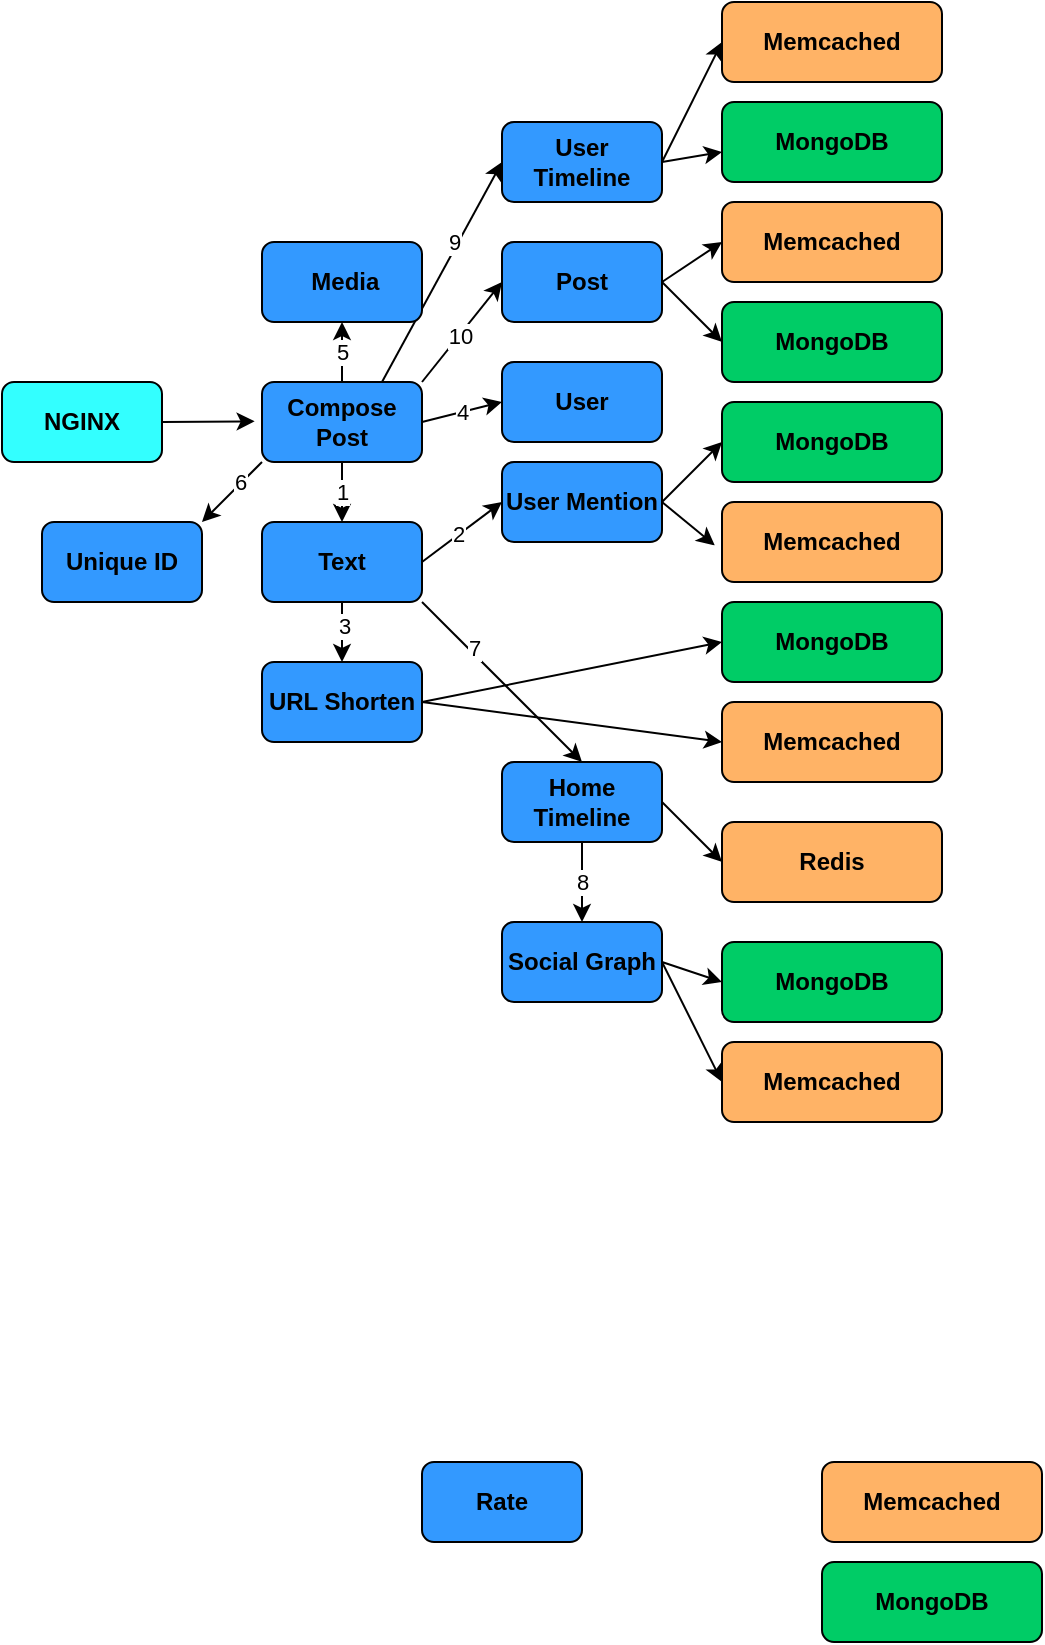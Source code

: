 <mxfile version="15.4.0" type="device"><diagram id="pcY6uDt_7-VeWCUZNtjR" name="Page-1"><mxGraphModel dx="631" dy="665" grid="1" gridSize="10" guides="1" tooltips="1" connect="1" arrows="1" fold="1" page="1" pageScale="1" pageWidth="850" pageHeight="1100" math="0" shadow="0"><root><mxCell id="0"/><mxCell id="1" parent="0"/><mxCell id="H14BsVXR5ejYfDRb4Vo0-3" style="edgeStyle=orthogonalEdgeStyle;rounded=0;orthogonalLoop=1;jettySize=auto;html=1;exitX=0.5;exitY=1;exitDx=0;exitDy=0;entryX=0.5;entryY=0;entryDx=0;entryDy=0;" edge="1" parent="1" source="qhm_QCRaqrkgAxjfd52m-2" target="qhm_QCRaqrkgAxjfd52m-4"><mxGeometry relative="1" as="geometry"/></mxCell><mxCell id="H14BsVXR5ejYfDRb4Vo0-14" value="3" style="edgeLabel;html=1;align=center;verticalAlign=middle;resizable=0;points=[];" vertex="1" connectable="0" parent="H14BsVXR5ejYfDRb4Vo0-3"><mxGeometry x="-0.222" y="1" relative="1" as="geometry"><mxPoint as="offset"/></mxGeometry></mxCell><mxCell id="H14BsVXR5ejYfDRb4Vo0-4" style="rounded=0;orthogonalLoop=1;jettySize=auto;html=1;exitX=1;exitY=0.5;exitDx=0;exitDy=0;entryX=0;entryY=0.5;entryDx=0;entryDy=0;" edge="1" parent="1" source="qhm_QCRaqrkgAxjfd52m-2" target="qhm_QCRaqrkgAxjfd52m-5"><mxGeometry relative="1" as="geometry"/></mxCell><mxCell id="H14BsVXR5ejYfDRb4Vo0-16" value="2" style="edgeLabel;html=1;align=center;verticalAlign=middle;resizable=0;points=[];" vertex="1" connectable="0" parent="H14BsVXR5ejYfDRb4Vo0-4"><mxGeometry x="-0.075" y="1" relative="1" as="geometry"><mxPoint as="offset"/></mxGeometry></mxCell><mxCell id="H14BsVXR5ejYfDRb4Vo0-28" style="edgeStyle=none;rounded=0;orthogonalLoop=1;jettySize=auto;html=1;exitX=1;exitY=1;exitDx=0;exitDy=0;entryX=0.5;entryY=0;entryDx=0;entryDy=0;" edge="1" parent="1" source="qhm_QCRaqrkgAxjfd52m-2" target="H14BsVXR5ejYfDRb4Vo0-26"><mxGeometry relative="1" as="geometry"/></mxCell><mxCell id="H14BsVXR5ejYfDRb4Vo0-29" value="7" style="edgeLabel;html=1;align=center;verticalAlign=middle;resizable=0;points=[];" vertex="1" connectable="0" parent="H14BsVXR5ejYfDRb4Vo0-28"><mxGeometry x="-0.392" y="2" relative="1" as="geometry"><mxPoint as="offset"/></mxGeometry></mxCell><mxCell id="qhm_QCRaqrkgAxjfd52m-2" value="&lt;b&gt;Text&lt;/b&gt;" style="rounded=1;whiteSpace=wrap;html=1;fillColor=#3399FF;" parent="1" vertex="1"><mxGeometry x="210" y="360" width="80" height="40" as="geometry"/></mxCell><mxCell id="qhm_QCRaqrkgAxjfd52m-3" value="&lt;b&gt;Rate&lt;/b&gt;" style="rounded=1;whiteSpace=wrap;html=1;fillColor=#3399FF;" parent="1" vertex="1"><mxGeometry x="290" y="830" width="80" height="40" as="geometry"/></mxCell><mxCell id="H14BsVXR5ejYfDRb4Vo0-7" style="edgeStyle=none;rounded=0;orthogonalLoop=1;jettySize=auto;html=1;exitX=1;exitY=0.5;exitDx=0;exitDy=0;entryX=0;entryY=0.5;entryDx=0;entryDy=0;" edge="1" parent="1" source="qhm_QCRaqrkgAxjfd52m-4" target="qhm_QCRaqrkgAxjfd52m-26"><mxGeometry relative="1" as="geometry"/></mxCell><mxCell id="H14BsVXR5ejYfDRb4Vo0-8" style="edgeStyle=none;rounded=0;orthogonalLoop=1;jettySize=auto;html=1;exitX=1;exitY=0.5;exitDx=0;exitDy=0;entryX=0;entryY=0.5;entryDx=0;entryDy=0;" edge="1" parent="1" source="qhm_QCRaqrkgAxjfd52m-4" target="qhm_QCRaqrkgAxjfd52m-23"><mxGeometry relative="1" as="geometry"/></mxCell><mxCell id="qhm_QCRaqrkgAxjfd52m-4" value="&lt;b&gt;URL Shorten&lt;/b&gt;" style="rounded=1;whiteSpace=wrap;html=1;fillColor=#3399FF;" parent="1" vertex="1"><mxGeometry x="210" y="430" width="80" height="40" as="geometry"/></mxCell><mxCell id="H14BsVXR5ejYfDRb4Vo0-11" style="edgeStyle=none;rounded=0;orthogonalLoop=1;jettySize=auto;html=1;exitX=1;exitY=0.5;exitDx=0;exitDy=0;entryX=0;entryY=0.5;entryDx=0;entryDy=0;" edge="1" parent="1" source="qhm_QCRaqrkgAxjfd52m-5" target="qhm_QCRaqrkgAxjfd52m-27"><mxGeometry relative="1" as="geometry"/></mxCell><mxCell id="H14BsVXR5ejYfDRb4Vo0-12" style="edgeStyle=none;rounded=0;orthogonalLoop=1;jettySize=auto;html=1;exitX=1;exitY=0.5;exitDx=0;exitDy=0;entryX=-0.033;entryY=0.542;entryDx=0;entryDy=0;entryPerimeter=0;" edge="1" parent="1" source="qhm_QCRaqrkgAxjfd52m-5" target="qhm_QCRaqrkgAxjfd52m-24"><mxGeometry relative="1" as="geometry"/></mxCell><mxCell id="qhm_QCRaqrkgAxjfd52m-5" value="&lt;b&gt;User Mention&lt;/b&gt;" style="rounded=1;whiteSpace=wrap;html=1;fillColor=#3399FF;" parent="1" vertex="1"><mxGeometry x="330" y="330" width="80" height="40" as="geometry"/></mxCell><mxCell id="H14BsVXR5ejYfDRb4Vo0-2" value="1" style="edgeStyle=orthogonalEdgeStyle;rounded=0;orthogonalLoop=1;jettySize=auto;html=1;exitX=0.5;exitY=1;exitDx=0;exitDy=0;entryX=0.5;entryY=0;entryDx=0;entryDy=0;" edge="1" parent="1" source="qhm_QCRaqrkgAxjfd52m-6" target="qhm_QCRaqrkgAxjfd52m-2"><mxGeometry relative="1" as="geometry"/></mxCell><mxCell id="H14BsVXR5ejYfDRb4Vo0-19" value="4" style="edgeStyle=none;rounded=0;orthogonalLoop=1;jettySize=auto;html=1;exitX=1;exitY=0.5;exitDx=0;exitDy=0;entryX=0;entryY=0.5;entryDx=0;entryDy=0;" edge="1" parent="1" source="qhm_QCRaqrkgAxjfd52m-6" target="H14BsVXR5ejYfDRb4Vo0-9"><mxGeometry relative="1" as="geometry"/></mxCell><mxCell id="H14BsVXR5ejYfDRb4Vo0-21" value="5" style="edgeStyle=none;rounded=0;orthogonalLoop=1;jettySize=auto;html=1;exitX=0.5;exitY=0;exitDx=0;exitDy=0;entryX=0.5;entryY=1;entryDx=0;entryDy=0;" edge="1" parent="1" source="qhm_QCRaqrkgAxjfd52m-6" target="H14BsVXR5ejYfDRb4Vo0-20"><mxGeometry relative="1" as="geometry"/></mxCell><mxCell id="H14BsVXR5ejYfDRb4Vo0-24" style="edgeStyle=none;rounded=0;orthogonalLoop=1;jettySize=auto;html=1;exitX=0;exitY=1;exitDx=0;exitDy=0;entryX=1;entryY=0;entryDx=0;entryDy=0;" edge="1" parent="1" source="qhm_QCRaqrkgAxjfd52m-6" target="H14BsVXR5ejYfDRb4Vo0-22"><mxGeometry relative="1" as="geometry"/></mxCell><mxCell id="H14BsVXR5ejYfDRb4Vo0-25" value="6" style="edgeLabel;html=1;align=center;verticalAlign=middle;resizable=0;points=[];" vertex="1" connectable="0" parent="H14BsVXR5ejYfDRb4Vo0-24"><mxGeometry x="-0.289" y="-1" relative="1" as="geometry"><mxPoint as="offset"/></mxGeometry></mxCell><mxCell id="H14BsVXR5ejYfDRb4Vo0-41" style="edgeStyle=none;rounded=0;orthogonalLoop=1;jettySize=auto;html=1;exitX=0.75;exitY=0;exitDx=0;exitDy=0;entryX=0;entryY=0.5;entryDx=0;entryDy=0;" edge="1" parent="1" source="qhm_QCRaqrkgAxjfd52m-6" target="H14BsVXR5ejYfDRb4Vo0-40"><mxGeometry relative="1" as="geometry"/></mxCell><mxCell id="H14BsVXR5ejYfDRb4Vo0-42" value="9" style="edgeLabel;html=1;align=center;verticalAlign=middle;resizable=0;points=[];" vertex="1" connectable="0" parent="H14BsVXR5ejYfDRb4Vo0-41"><mxGeometry x="0.263" y="2" relative="1" as="geometry"><mxPoint as="offset"/></mxGeometry></mxCell><mxCell id="H14BsVXR5ejYfDRb4Vo0-52" style="edgeStyle=none;rounded=0;orthogonalLoop=1;jettySize=auto;html=1;exitX=1;exitY=0;exitDx=0;exitDy=0;entryX=0;entryY=0.5;entryDx=0;entryDy=0;" edge="1" parent="1" source="qhm_QCRaqrkgAxjfd52m-6" target="H14BsVXR5ejYfDRb4Vo0-47"><mxGeometry relative="1" as="geometry"/></mxCell><mxCell id="H14BsVXR5ejYfDRb4Vo0-55" value="10" style="edgeLabel;html=1;align=center;verticalAlign=middle;resizable=0;points=[];" vertex="1" connectable="0" parent="H14BsVXR5ejYfDRb4Vo0-52"><mxGeometry x="-0.094" y="1" relative="1" as="geometry"><mxPoint x="1" as="offset"/></mxGeometry></mxCell><mxCell id="qhm_QCRaqrkgAxjfd52m-6" value="&lt;b&gt;Compose Post&lt;/b&gt;" style="rounded=1;whiteSpace=wrap;html=1;fillColor=#3399FF;" parent="1" vertex="1"><mxGeometry x="210" y="290" width="80" height="40" as="geometry"/></mxCell><mxCell id="H14BsVXR5ejYfDRb4Vo0-13" style="edgeStyle=none;rounded=0;orthogonalLoop=1;jettySize=auto;html=1;exitX=1;exitY=0.5;exitDx=0;exitDy=0;entryX=-0.046;entryY=0.492;entryDx=0;entryDy=0;entryPerimeter=0;" edge="1" parent="1" source="qhm_QCRaqrkgAxjfd52m-10" target="qhm_QCRaqrkgAxjfd52m-6"><mxGeometry relative="1" as="geometry"/></mxCell><mxCell id="qhm_QCRaqrkgAxjfd52m-10" value="&lt;b&gt;NGINX&lt;/b&gt;" style="rounded=1;whiteSpace=wrap;html=1;fillColor=#33FFFF;" parent="1" vertex="1"><mxGeometry x="80" y="290" width="80" height="40" as="geometry"/></mxCell><mxCell id="qhm_QCRaqrkgAxjfd52m-23" value="&lt;b&gt;Memcached&lt;/b&gt;" style="rounded=1;whiteSpace=wrap;html=1;fillColor=#FFB366;" parent="1" vertex="1"><mxGeometry x="440" y="450" width="110" height="40" as="geometry"/></mxCell><mxCell id="qhm_QCRaqrkgAxjfd52m-24" value="&lt;b&gt;Memcached&lt;/b&gt;" style="rounded=1;whiteSpace=wrap;html=1;fillColor=#FFB366;" parent="1" vertex="1"><mxGeometry x="440" y="350" width="110" height="40" as="geometry"/></mxCell><mxCell id="qhm_QCRaqrkgAxjfd52m-25" value="&lt;b&gt;Memcached&lt;/b&gt;" style="rounded=1;whiteSpace=wrap;html=1;fillColor=#FFB366;" parent="1" vertex="1"><mxGeometry x="490" y="830" width="110" height="40" as="geometry"/></mxCell><mxCell id="qhm_QCRaqrkgAxjfd52m-26" value="&lt;b&gt;MongoDB&lt;/b&gt;" style="rounded=1;whiteSpace=wrap;html=1;fillColor=#00CC66;" parent="1" vertex="1"><mxGeometry x="440" y="400" width="110" height="40" as="geometry"/></mxCell><mxCell id="qhm_QCRaqrkgAxjfd52m-27" value="&lt;b&gt;MongoDB&lt;/b&gt;" style="rounded=1;whiteSpace=wrap;html=1;fillColor=#00CC66;" parent="1" vertex="1"><mxGeometry x="440" y="300" width="110" height="40" as="geometry"/></mxCell><mxCell id="qhm_QCRaqrkgAxjfd52m-29" value="&lt;b&gt;MongoDB&lt;/b&gt;" style="rounded=1;whiteSpace=wrap;html=1;fillColor=#00CC66;" parent="1" vertex="1"><mxGeometry x="490" y="880" width="110" height="40" as="geometry"/></mxCell><mxCell id="H14BsVXR5ejYfDRb4Vo0-9" value="&lt;b&gt;User&lt;/b&gt;" style="rounded=1;whiteSpace=wrap;html=1;fillColor=#3399FF;" vertex="1" parent="1"><mxGeometry x="330" y="280" width="80" height="40" as="geometry"/></mxCell><mxCell id="H14BsVXR5ejYfDRb4Vo0-20" value="&lt;b&gt;&amp;nbsp;Media&lt;/b&gt;" style="rounded=1;whiteSpace=wrap;html=1;fillColor=#3399FF;" vertex="1" parent="1"><mxGeometry x="210" y="220" width="80" height="40" as="geometry"/></mxCell><mxCell id="H14BsVXR5ejYfDRb4Vo0-22" value="&lt;b&gt;Unique ID&lt;/b&gt;" style="rounded=1;whiteSpace=wrap;html=1;fillColor=#3399FF;" vertex="1" parent="1"><mxGeometry x="100" y="360" width="80" height="40" as="geometry"/></mxCell><mxCell id="H14BsVXR5ejYfDRb4Vo0-32" style="edgeStyle=none;rounded=0;orthogonalLoop=1;jettySize=auto;html=1;exitX=1;exitY=0.5;exitDx=0;exitDy=0;entryX=0;entryY=0.5;entryDx=0;entryDy=0;" edge="1" parent="1" source="H14BsVXR5ejYfDRb4Vo0-26" target="H14BsVXR5ejYfDRb4Vo0-31"><mxGeometry relative="1" as="geometry"/></mxCell><mxCell id="H14BsVXR5ejYfDRb4Vo0-35" value="8" style="edgeStyle=none;rounded=0;orthogonalLoop=1;jettySize=auto;html=1;exitX=0.5;exitY=1;exitDx=0;exitDy=0;" edge="1" parent="1" source="H14BsVXR5ejYfDRb4Vo0-26" target="H14BsVXR5ejYfDRb4Vo0-34"><mxGeometry relative="1" as="geometry"/></mxCell><mxCell id="H14BsVXR5ejYfDRb4Vo0-26" value="&lt;b&gt;Home Timeline&lt;/b&gt;" style="rounded=1;whiteSpace=wrap;html=1;fillColor=#3399FF;" vertex="1" parent="1"><mxGeometry x="330" y="480" width="80" height="40" as="geometry"/></mxCell><mxCell id="H14BsVXR5ejYfDRb4Vo0-31" value="&lt;b&gt;Redis&lt;/b&gt;" style="rounded=1;whiteSpace=wrap;html=1;fillColor=#FFB366;" vertex="1" parent="1"><mxGeometry x="440" y="510" width="110" height="40" as="geometry"/></mxCell><mxCell id="H14BsVXR5ejYfDRb4Vo0-38" style="edgeStyle=none;rounded=0;orthogonalLoop=1;jettySize=auto;html=1;exitX=1;exitY=0.5;exitDx=0;exitDy=0;entryX=0;entryY=0.5;entryDx=0;entryDy=0;" edge="1" parent="1" source="H14BsVXR5ejYfDRb4Vo0-34" target="H14BsVXR5ejYfDRb4Vo0-36"><mxGeometry relative="1" as="geometry"/></mxCell><mxCell id="H14BsVXR5ejYfDRb4Vo0-39" style="edgeStyle=none;rounded=0;orthogonalLoop=1;jettySize=auto;html=1;exitX=1;exitY=0.5;exitDx=0;exitDy=0;entryX=0;entryY=0.5;entryDx=0;entryDy=0;" edge="1" parent="1" source="H14BsVXR5ejYfDRb4Vo0-34" target="H14BsVXR5ejYfDRb4Vo0-37"><mxGeometry relative="1" as="geometry"/></mxCell><mxCell id="H14BsVXR5ejYfDRb4Vo0-34" value="&lt;b&gt;Social Graph&lt;/b&gt;" style="rounded=1;whiteSpace=wrap;html=1;fillColor=#3399FF;" vertex="1" parent="1"><mxGeometry x="330" y="560" width="80" height="40" as="geometry"/></mxCell><mxCell id="H14BsVXR5ejYfDRb4Vo0-36" value="&lt;b&gt;MongoDB&lt;/b&gt;" style="rounded=1;whiteSpace=wrap;html=1;fillColor=#00CC66;" vertex="1" parent="1"><mxGeometry x="440" y="570" width="110" height="40" as="geometry"/></mxCell><mxCell id="H14BsVXR5ejYfDRb4Vo0-37" value="&lt;b&gt;Memcached&lt;/b&gt;" style="rounded=1;whiteSpace=wrap;html=1;fillColor=#FFB366;" vertex="1" parent="1"><mxGeometry x="440" y="620" width="110" height="40" as="geometry"/></mxCell><mxCell id="H14BsVXR5ejYfDRb4Vo0-45" style="edgeStyle=none;rounded=0;orthogonalLoop=1;jettySize=auto;html=1;exitX=1;exitY=0.5;exitDx=0;exitDy=0;entryX=0;entryY=0.5;entryDx=0;entryDy=0;" edge="1" parent="1" source="H14BsVXR5ejYfDRb4Vo0-40" target="H14BsVXR5ejYfDRb4Vo0-43"><mxGeometry relative="1" as="geometry"/></mxCell><mxCell id="H14BsVXR5ejYfDRb4Vo0-46" style="edgeStyle=none;rounded=0;orthogonalLoop=1;jettySize=auto;html=1;exitX=1;exitY=0.5;exitDx=0;exitDy=0;entryX=0;entryY=0.625;entryDx=0;entryDy=0;entryPerimeter=0;" edge="1" parent="1" source="H14BsVXR5ejYfDRb4Vo0-40" target="H14BsVXR5ejYfDRb4Vo0-44"><mxGeometry relative="1" as="geometry"/></mxCell><mxCell id="H14BsVXR5ejYfDRb4Vo0-40" value="&lt;b&gt;User Timeline&lt;/b&gt;" style="rounded=1;whiteSpace=wrap;html=1;fillColor=#3399FF;" vertex="1" parent="1"><mxGeometry x="330" y="160" width="80" height="40" as="geometry"/></mxCell><mxCell id="H14BsVXR5ejYfDRb4Vo0-43" value="&lt;b&gt;Memcached&lt;/b&gt;" style="rounded=1;whiteSpace=wrap;html=1;fillColor=#FFB366;" vertex="1" parent="1"><mxGeometry x="440" y="100" width="110" height="40" as="geometry"/></mxCell><mxCell id="H14BsVXR5ejYfDRb4Vo0-44" value="&lt;b&gt;MongoDB&lt;/b&gt;" style="rounded=1;whiteSpace=wrap;html=1;fillColor=#00CC66;" vertex="1" parent="1"><mxGeometry x="440" y="150" width="110" height="40" as="geometry"/></mxCell><mxCell id="H14BsVXR5ejYfDRb4Vo0-53" style="edgeStyle=none;rounded=0;orthogonalLoop=1;jettySize=auto;html=1;exitX=1;exitY=0.5;exitDx=0;exitDy=0;entryX=0;entryY=0.5;entryDx=0;entryDy=0;" edge="1" parent="1" source="H14BsVXR5ejYfDRb4Vo0-47" target="H14BsVXR5ejYfDRb4Vo0-50"><mxGeometry relative="1" as="geometry"/></mxCell><mxCell id="H14BsVXR5ejYfDRb4Vo0-54" style="edgeStyle=none;rounded=0;orthogonalLoop=1;jettySize=auto;html=1;exitX=1;exitY=0.5;exitDx=0;exitDy=0;entryX=0;entryY=0.5;entryDx=0;entryDy=0;" edge="1" parent="1" source="H14BsVXR5ejYfDRb4Vo0-47" target="H14BsVXR5ejYfDRb4Vo0-51"><mxGeometry relative="1" as="geometry"/></mxCell><mxCell id="H14BsVXR5ejYfDRb4Vo0-47" value="&lt;b&gt;Post&lt;/b&gt;" style="rounded=1;whiteSpace=wrap;html=1;fillColor=#3399FF;" vertex="1" parent="1"><mxGeometry x="330" y="220" width="80" height="40" as="geometry"/></mxCell><mxCell id="H14BsVXR5ejYfDRb4Vo0-50" value="&lt;b&gt;Memcached&lt;/b&gt;" style="rounded=1;whiteSpace=wrap;html=1;fillColor=#FFB366;" vertex="1" parent="1"><mxGeometry x="440" y="200" width="110" height="40" as="geometry"/></mxCell><mxCell id="H14BsVXR5ejYfDRb4Vo0-51" value="&lt;b&gt;MongoDB&lt;/b&gt;" style="rounded=1;whiteSpace=wrap;html=1;fillColor=#00CC66;" vertex="1" parent="1"><mxGeometry x="440" y="250" width="110" height="40" as="geometry"/></mxCell></root></mxGraphModel></diagram></mxfile>
